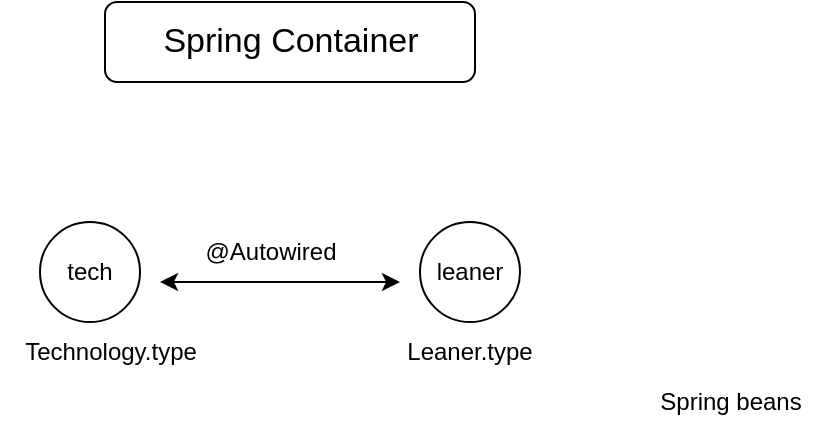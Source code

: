 <mxfile version="20.8.19" type="device"><diagram name="Page-1" id="CMFwq61NOaT8wxDfSQuM"><mxGraphModel dx="794" dy="413" grid="1" gridSize="10" guides="1" tooltips="1" connect="1" arrows="1" fold="1" page="1" pageScale="1" pageWidth="850" pageHeight="1100" math="0" shadow="0"><root><mxCell id="0"/><mxCell id="1" parent="0"/><mxCell id="Uqq_4cIbUJ8bKkjoOurh-2" value="Spring Container" style="rounded=1;whiteSpace=wrap;html=1;fontSize=17;" vertex="1" parent="1"><mxGeometry x="352.5" y="440" width="185" height="40" as="geometry"/></mxCell><mxCell id="Uqq_4cIbUJ8bKkjoOurh-11" value="Spring beans&lt;br&gt;" style="text;html=1;align=center;verticalAlign=middle;resizable=0;points=[];autosize=1;strokeColor=none;fillColor=none;fontSize=12;" vertex="1" parent="1"><mxGeometry x="620" y="625" width="90" height="30" as="geometry"/></mxCell><mxCell id="Uqq_4cIbUJ8bKkjoOurh-12" value="leaner" style="ellipse;whiteSpace=wrap;html=1;aspect=fixed;fontSize=12;" vertex="1" parent="1"><mxGeometry x="510" y="550" width="50" height="50" as="geometry"/></mxCell><mxCell id="Uqq_4cIbUJ8bKkjoOurh-17" value="Leaner.type" style="text;html=1;strokeColor=none;fillColor=none;align=center;verticalAlign=middle;whiteSpace=wrap;rounded=0;fontSize=12;" vertex="1" parent="1"><mxGeometry x="505" y="600" width="60" height="30" as="geometry"/></mxCell><mxCell id="Uqq_4cIbUJ8bKkjoOurh-18" value="tech" style="ellipse;whiteSpace=wrap;html=1;aspect=fixed;fontSize=12;" vertex="1" parent="1"><mxGeometry x="320" y="550" width="50" height="50" as="geometry"/></mxCell><mxCell id="Uqq_4cIbUJ8bKkjoOurh-20" value="Technology.type" style="text;html=1;align=center;verticalAlign=middle;resizable=0;points=[];autosize=1;strokeColor=none;fillColor=none;fontSize=12;" vertex="1" parent="1"><mxGeometry x="300" y="600" width="110" height="30" as="geometry"/></mxCell><mxCell id="Uqq_4cIbUJ8bKkjoOurh-23" value="" style="endArrow=classic;startArrow=classic;html=1;rounded=0;fontSize=12;" edge="1" parent="1"><mxGeometry width="50" height="50" relative="1" as="geometry"><mxPoint x="380" y="580" as="sourcePoint"/><mxPoint x="500" y="580" as="targetPoint"/></mxGeometry></mxCell><mxCell id="Uqq_4cIbUJ8bKkjoOurh-24" value="@Autowired" style="text;html=1;align=center;verticalAlign=middle;resizable=0;points=[];autosize=1;strokeColor=none;fillColor=none;fontSize=12;" vertex="1" parent="1"><mxGeometry x="390" y="550" width="90" height="30" as="geometry"/></mxCell></root></mxGraphModel></diagram></mxfile>